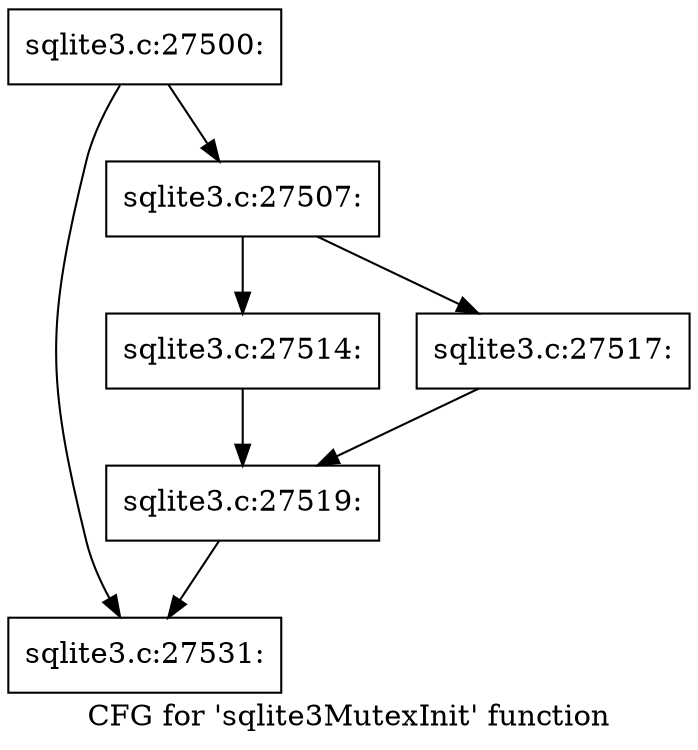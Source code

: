 digraph "CFG for 'sqlite3MutexInit' function" {
	label="CFG for 'sqlite3MutexInit' function";

	Node0x55c0f6f8ec40 [shape=record,label="{sqlite3.c:27500:}"];
	Node0x55c0f6f8ec40 -> Node0x55c0f6f923f0;
	Node0x55c0f6f8ec40 -> Node0x55c0f6f923a0;
	Node0x55c0f6f923a0 [shape=record,label="{sqlite3.c:27507:}"];
	Node0x55c0f6f923a0 -> Node0x55c0f6f93460;
	Node0x55c0f6f923a0 -> Node0x55c0f6f93500;
	Node0x55c0f6f93460 [shape=record,label="{sqlite3.c:27514:}"];
	Node0x55c0f6f93460 -> Node0x55c0f6f934b0;
	Node0x55c0f6f93500 [shape=record,label="{sqlite3.c:27517:}"];
	Node0x55c0f6f93500 -> Node0x55c0f6f934b0;
	Node0x55c0f6f934b0 [shape=record,label="{sqlite3.c:27519:}"];
	Node0x55c0f6f934b0 -> Node0x55c0f6f923f0;
	Node0x55c0f6f923f0 [shape=record,label="{sqlite3.c:27531:}"];
}
